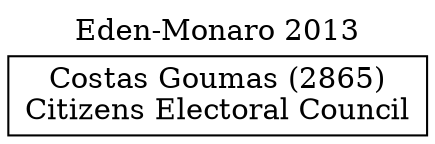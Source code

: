 // House preference flow
digraph "Costas Goumas (2865)_Eden-Monaro_2013" {
	graph [label="Eden-Monaro 2013" labelloc=t mclimit=10]
	node [shape=box]
	"Costas Goumas (2865)" [label="Costas Goumas (2865)
Citizens Electoral Council"]
}
